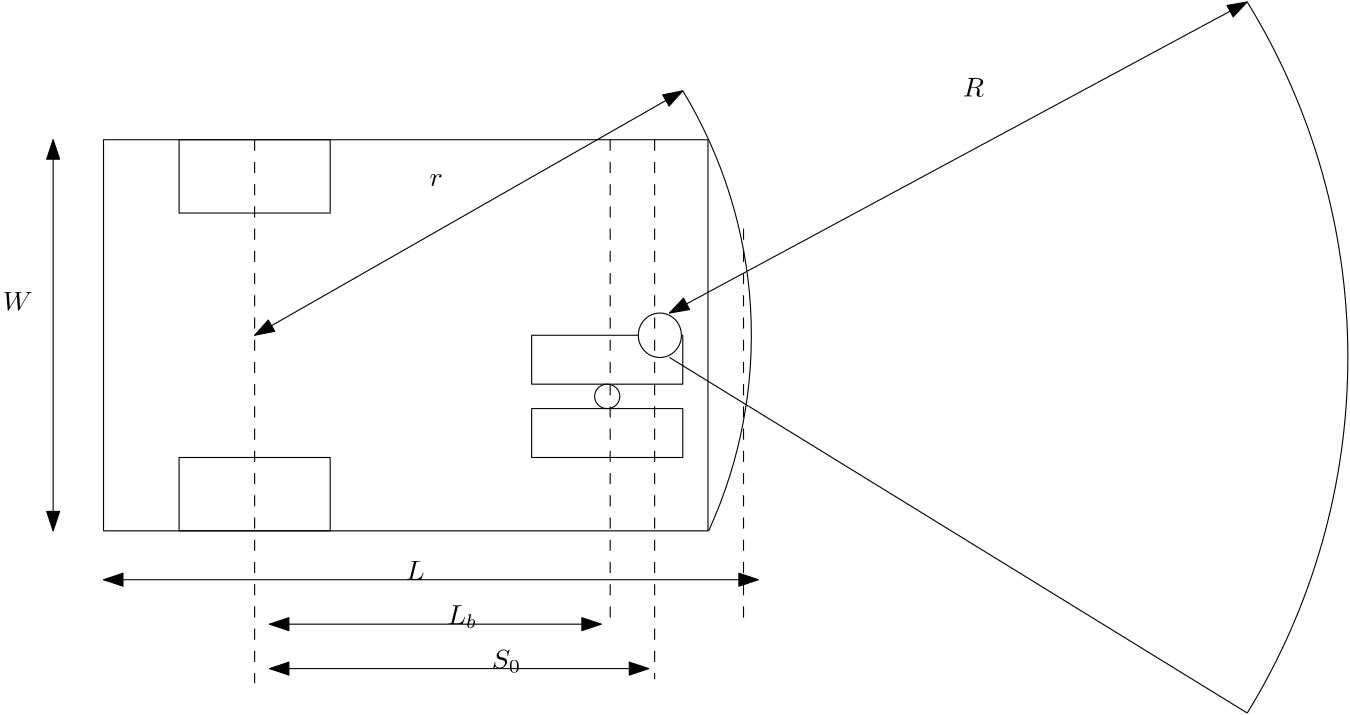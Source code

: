 <?xml version="1.0"?>
<!DOCTYPE ipe SYSTEM "ipe.dtd">
<ipe version="70212" creator="Ipe 7.2.13">
<info created="D:20200811121349" modified="D:20200811141816"/>
<ipestyle name="basic">
<symbol name="arrow/arc(spx)">
<path stroke="sym-stroke" fill="sym-stroke" pen="sym-pen">
0 0 m
-1 0.333 l
-1 -0.333 l
h
</path>
</symbol>
<symbol name="arrow/farc(spx)">
<path stroke="sym-stroke" fill="white" pen="sym-pen">
0 0 m
-1 0.333 l
-1 -0.333 l
h
</path>
</symbol>
<symbol name="arrow/ptarc(spx)">
<path stroke="sym-stroke" fill="sym-stroke" pen="sym-pen">
0 0 m
-1 0.333 l
-0.8 0 l
-1 -0.333 l
h
</path>
</symbol>
<symbol name="arrow/fptarc(spx)">
<path stroke="sym-stroke" fill="white" pen="sym-pen">
0 0 m
-1 0.333 l
-0.8 0 l
-1 -0.333 l
h
</path>
</symbol>
<symbol name="mark/circle(sx)" transformations="translations">
<path fill="sym-stroke">
0.6 0 0 0.6 0 0 e
0.4 0 0 0.4 0 0 e
</path>
</symbol>
<symbol name="mark/disk(sx)" transformations="translations">
<path fill="sym-stroke">
0.6 0 0 0.6 0 0 e
</path>
</symbol>
<symbol name="mark/fdisk(sfx)" transformations="translations">
<group>
<path fill="sym-fill">
0.5 0 0 0.5 0 0 e
</path>
<path fill="sym-stroke" fillrule="eofill">
0.6 0 0 0.6 0 0 e
0.4 0 0 0.4 0 0 e
</path>
</group>
</symbol>
<symbol name="mark/box(sx)" transformations="translations">
<path fill="sym-stroke" fillrule="eofill">
-0.6 -0.6 m
0.6 -0.6 l
0.6 0.6 l
-0.6 0.6 l
h
-0.4 -0.4 m
0.4 -0.4 l
0.4 0.4 l
-0.4 0.4 l
h
</path>
</symbol>
<symbol name="mark/square(sx)" transformations="translations">
<path fill="sym-stroke">
-0.6 -0.6 m
0.6 -0.6 l
0.6 0.6 l
-0.6 0.6 l
h
</path>
</symbol>
<symbol name="mark/fsquare(sfx)" transformations="translations">
<group>
<path fill="sym-fill">
-0.5 -0.5 m
0.5 -0.5 l
0.5 0.5 l
-0.5 0.5 l
h
</path>
<path fill="sym-stroke" fillrule="eofill">
-0.6 -0.6 m
0.6 -0.6 l
0.6 0.6 l
-0.6 0.6 l
h
-0.4 -0.4 m
0.4 -0.4 l
0.4 0.4 l
-0.4 0.4 l
h
</path>
</group>
</symbol>
<symbol name="mark/cross(sx)" transformations="translations">
<group>
<path fill="sym-stroke">
-0.43 -0.57 m
0.57 0.43 l
0.43 0.57 l
-0.57 -0.43 l
h
</path>
<path fill="sym-stroke">
-0.43 0.57 m
0.57 -0.43 l
0.43 -0.57 l
-0.57 0.43 l
h
</path>
</group>
</symbol>
<symbol name="arrow/fnormal(spx)">
<path stroke="sym-stroke" fill="white" pen="sym-pen">
0 0 m
-1 0.333 l
-1 -0.333 l
h
</path>
</symbol>
<symbol name="arrow/pointed(spx)">
<path stroke="sym-stroke" fill="sym-stroke" pen="sym-pen">
0 0 m
-1 0.333 l
-0.8 0 l
-1 -0.333 l
h
</path>
</symbol>
<symbol name="arrow/fpointed(spx)">
<path stroke="sym-stroke" fill="white" pen="sym-pen">
0 0 m
-1 0.333 l
-0.8 0 l
-1 -0.333 l
h
</path>
</symbol>
<symbol name="arrow/linear(spx)">
<path stroke="sym-stroke" pen="sym-pen">
-1 0.333 m
0 0 l
-1 -0.333 l
</path>
</symbol>
<symbol name="arrow/fdouble(spx)">
<path stroke="sym-stroke" fill="white" pen="sym-pen">
0 0 m
-1 0.333 l
-1 -0.333 l
h
-1 0 m
-2 0.333 l
-2 -0.333 l
h
</path>
</symbol>
<symbol name="arrow/double(spx)">
<path stroke="sym-stroke" fill="sym-stroke" pen="sym-pen">
0 0 m
-1 0.333 l
-1 -0.333 l
h
-1 0 m
-2 0.333 l
-2 -0.333 l
h
</path>
</symbol>
<pen name="heavier" value="0.8"/>
<pen name="fat" value="1.2"/>
<pen name="ultrafat" value="2"/>
<symbolsize name="large" value="5"/>
<symbolsize name="small" value="2"/>
<symbolsize name="tiny" value="1.1"/>
<arrowsize name="large" value="10"/>
<arrowsize name="small" value="5"/>
<arrowsize name="tiny" value="3"/>
<color name="red" value="1 0 0"/>
<color name="green" value="0 1 0"/>
<color name="blue" value="0 0 1"/>
<color name="yellow" value="1 1 0"/>
<color name="orange" value="1 0.647 0"/>
<color name="gold" value="1 0.843 0"/>
<color name="purple" value="0.627 0.125 0.941"/>
<color name="gray" value="0.745"/>
<color name="brown" value="0.647 0.165 0.165"/>
<color name="navy" value="0 0 0.502"/>
<color name="pink" value="1 0.753 0.796"/>
<color name="seagreen" value="0.18 0.545 0.341"/>
<color name="turquoise" value="0.251 0.878 0.816"/>
<color name="violet" value="0.933 0.51 0.933"/>
<color name="darkblue" value="0 0 0.545"/>
<color name="darkcyan" value="0 0.545 0.545"/>
<color name="darkgray" value="0.663"/>
<color name="darkgreen" value="0 0.392 0"/>
<color name="darkmagenta" value="0.545 0 0.545"/>
<color name="darkorange" value="1 0.549 0"/>
<color name="darkred" value="0.545 0 0"/>
<color name="lightblue" value="0.678 0.847 0.902"/>
<color name="lightcyan" value="0.878 1 1"/>
<color name="lightgray" value="0.827"/>
<color name="lightgreen" value="0.565 0.933 0.565"/>
<color name="lightyellow" value="1 1 0.878"/>
<dashstyle name="dashed" value="[4] 0"/>
<dashstyle name="dotted" value="[1 3] 0"/>
<dashstyle name="dash dotted" value="[4 2 1 2] 0"/>
<dashstyle name="dash dot dotted" value="[4 2 1 2 1 2] 0"/>
<textsize name="large" value="\large"/>
<textsize name="small" value="\small"/>
<textsize name="tiny" value="\tiny"/>
<textsize name="Large" value="\Large"/>
<textsize name="LARGE" value="\LARGE"/>
<textsize name="huge" value="\huge"/>
<textsize name="Huge" value="\Huge"/>
<textsize name="footnote" value="\footnotesize"/>
<textstyle name="center" begin="\begin{center}" end="\end{center}"/>
<textstyle name="itemize" begin="\begin{itemize}" end="\end{itemize}"/>
<textstyle name="item" begin="\begin{itemize}\item{}" end="\end{itemize}"/>
<gridsize name="4 pts" value="4"/>
<gridsize name="8 pts (~3 mm)" value="8"/>
<gridsize name="16 pts (~6 mm)" value="16"/>
<gridsize name="32 pts (~12 mm)" value="32"/>
<gridsize name="10 pts (~3.5 mm)" value="10"/>
<gridsize name="20 pts (~7 mm)" value="20"/>
<gridsize name="14 pts (~5 mm)" value="14"/>
<gridsize name="28 pts (~10 mm)" value="28"/>
<gridsize name="56 pts (~20 mm)" value="56"/>
<anglesize name="90 deg" value="90"/>
<anglesize name="60 deg" value="60"/>
<anglesize name="45 deg" value="45"/>
<anglesize name="30 deg" value="30"/>
<anglesize name="22.5 deg" value="22.5"/>
<opacity name="10%" value="0.1"/>
<opacity name="30%" value="0.3"/>
<opacity name="50%" value="0.5"/>
<opacity name="75%" value="0.75"/>
<tiling name="falling" angle="-60" step="4" width="1"/>
<tiling name="rising" angle="30" step="4" width="1"/>
</ipestyle>
<page>
<layer name="alpha"/>
<view layers="alpha" active="alpha"/>
<path layer="alpha" matrix="0.566667 0 0 0.55 27.7333 273.6" stroke="black">
128 576 m
128 320 l
512 320 l
512 576 l
h
</path>
<path matrix="0.68 0 0 0.55 -3.09333 273.6" stroke="black">
192 368 m
192 320 l
272 320 l
272 368 l
h
</path>
<path matrix="0.68 0 0 0.55 -17.6 273.6" stroke="black">
400 448 m
400 416 l
480 416 l
480 448 l
h
</path>
<path matrix="0.68 0 0 0.55 -17.6 273.6" stroke="black">
400 400 m
400 368 l
480 368 l
480 400 l
h
</path>
<path matrix="0.68 0 0 0.55 -3.09333 273.6" stroke="black">
192 576 m
192 528 l
272 528 l
272 576 l
h
</path>
<path matrix="0.566667 0 0 0.55 27.7333 273.6" stroke="black">
8 0 0 8 448 408 e
</path>
<path matrix="0.566667 0 0 0.55 27.7333 273.6" stroke="black">
496 608 m
315.569 0 0 -315.569 224 448 512.371 319.835 a
</path>
<text matrix="0.566667 0 0 0.55 45.8667 264.8" transformations="translations" pos="288 304" stroke="black" type="label" width="6.78" height="6.808" depth="0" valign="baseline">$L$</text>
<path matrix="0.566667 0 0 0.55 27.7333 273.6" stroke="black" arrow="normal/normal" rarrow="normal/normal">
128 288 m
544 288 l
</path>
<path matrix="0.566667 0 0 0.55 27.7333 273.6" stroke="black" arrow="normal/normal" rarrow="normal/normal">
224 448 m
496 608 l
</path>
<text matrix="0.564691 0.0458848 -0.0472752 0.548083 52.844 268.942" transformations="translations" pos="336 528" stroke="black" type="label" width="4.771" height="4.289" depth="0" valign="baseline">$r$</text>
<path matrix="0.566667 0 0 0.55 27.7333 273.6" stroke="black" arrow="normal/normal" rarrow="normal/normal">
96 320 m
96 576 l
</path>
<text matrix="0.566667 0 0 0.55 27.7333 273.6" transformations="translations" pos="64 464" stroke="black" type="label" width="10.793" height="6.808" depth="0" valign="baseline">$W$</text>
<path matrix="0.566667 0 0 0.764258 27.7333 150.188" stroke="black" dash="dashed">
224 576 m
224 320 l
</path>
<path matrix="-0.969231 0 0 1 595.2 0" stroke="black" fill="white">
8 0 0 8 304 520 e
</path>
<path stroke="black">
512 640 m
244.229 0 0 -244.229 304 512 512 384 a
</path>
<path stroke="black" arrow="normal/normal" rarrow="normal/normal">
304 528 m
512 640 l
</path>
<path stroke="black">
304 512 m
512 384 l
</path>
<text matrix="0.564691 0.0458848 -0.0472752 0.548083 244.844 300.942" transformations="translations" pos="336 528" stroke="black" type="label" width="7.641" height="6.808" depth="0" valign="baseline">$R$</text>
<path matrix="0.566667 0 0 0.758861 171.733 153.296" stroke="black" dash="dashed">
224 576 m
224 320 l
</path>
<path matrix="0.566667 0 0 0.673596 155.733 202.409" stroke="black" dash="dashed">
224 576 m
224 320 l
</path>
<path matrix="-0.287179 0 0 0.55 316.225 257.6" stroke="black" arrow="normal/normal" rarrow="normal/normal">
128 288 m
544 288 l
</path>
<text transformations="translations" pos="224 416" stroke="black" type="label" width="10.782" height="6.812" depth="1.49" valign="baseline">$L_b$</text>
<text matrix="1 0 0 1 -64 -16" transformations="translations" pos="304 416" stroke="black" type="label" width="10.578" height="6.812" depth="1.49" valign="baseline">$S_0$</text>
<path matrix="-0.328204 0 0 0.55 338.543 241.6" stroke="black" arrow="normal/normal" rarrow="normal/normal">
128 288 m
544 288 l
</path>
<path matrix="0.566667 0 0 0.55 203.733 241.6" stroke="black" dash="dashed">
224 576 m
224 320 l
</path>
</page>
</ipe>
